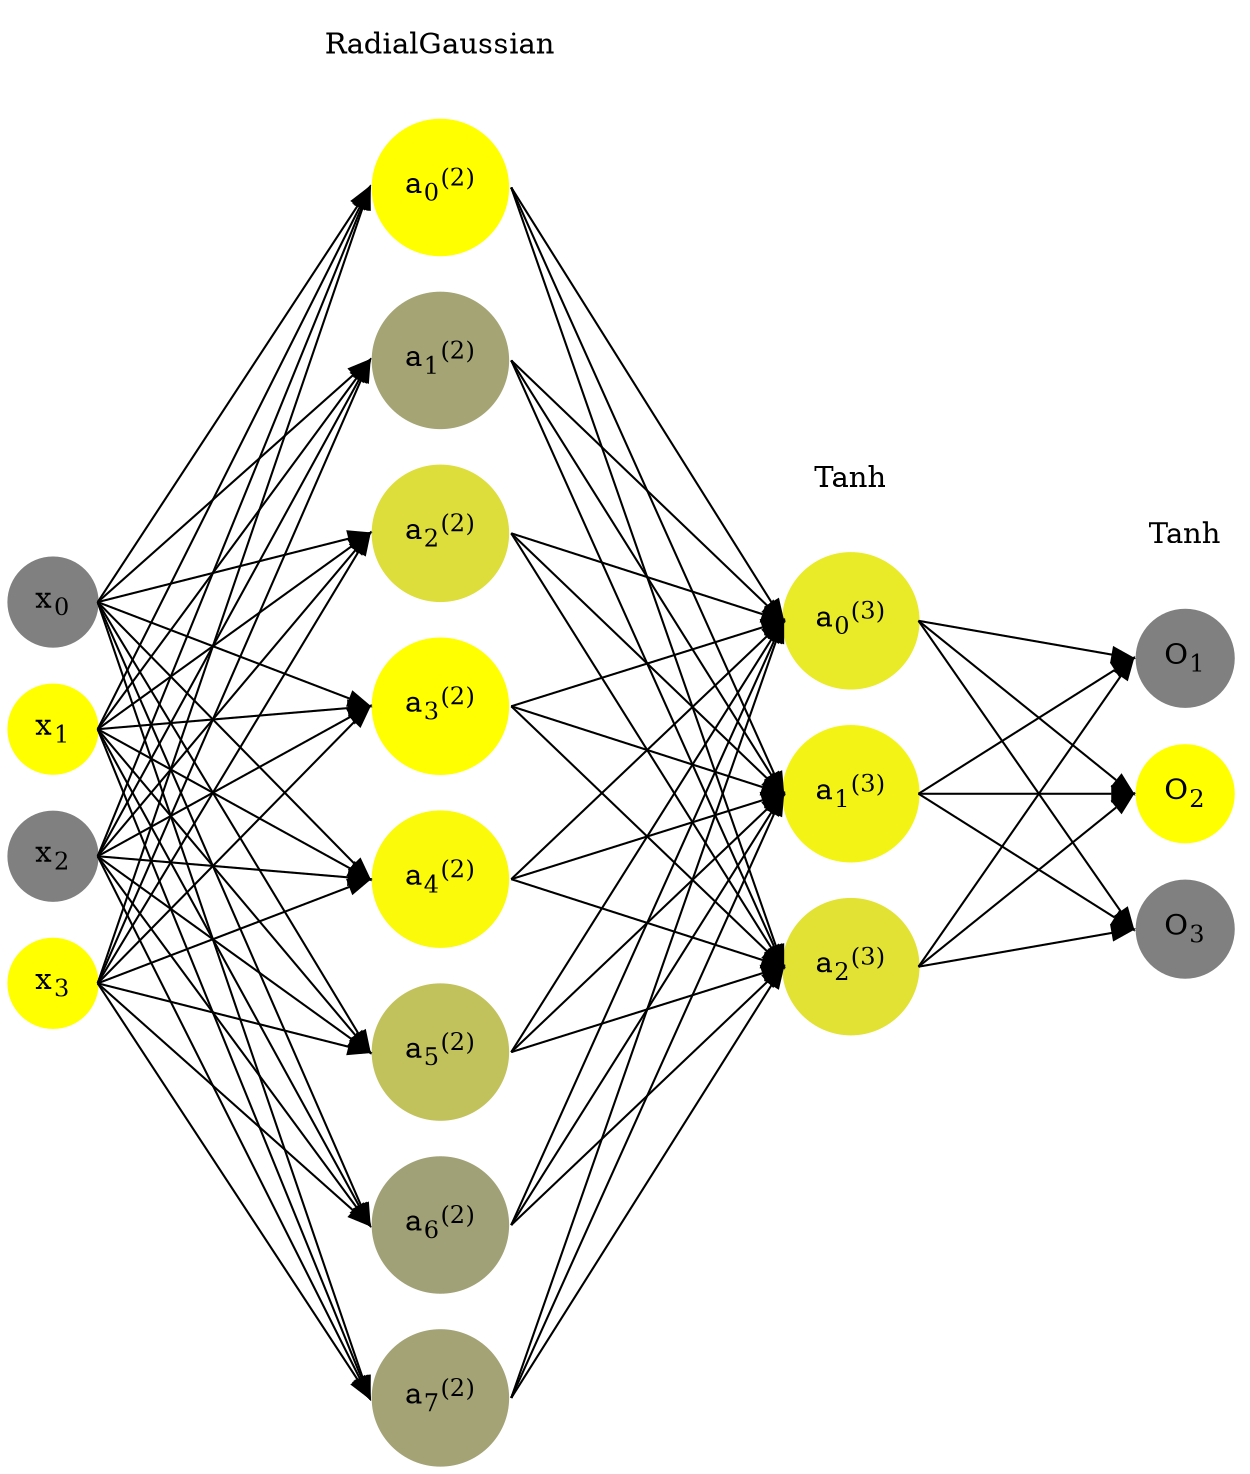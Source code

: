 digraph G {
	rankdir = LR;
	splines=false;
	edge[style=invis];
	ranksep= 1.4;
	{
	node [shape=circle, color="0.1667, 0.0, 0.5", style=filled, fillcolor="0.1667, 0.0, 0.5"];
	x0 [label=<x<sub>0</sub>>];
	}
	{
	node [shape=circle, color="0.1667, 1.0, 1.0", style=filled, fillcolor="0.1667, 1.0, 1.0"];
	x1 [label=<x<sub>1</sub>>];
	}
	{
	node [shape=circle, color="0.1667, 0.0, 0.5", style=filled, fillcolor="0.1667, 0.0, 0.5"];
	x2 [label=<x<sub>2</sub>>];
	}
	{
	node [shape=circle, color="0.1667, 1.0, 1.0", style=filled, fillcolor="0.1667, 1.0, 1.0"];
	x3 [label=<x<sub>3</sub>>];
	}
	{
	node [shape=circle, color="0.1667, 0.999995, 0.999998", style=filled, fillcolor="0.1667, 0.999995, 0.999998"];
	a02 [label=<a<sub>0</sub><sup>(2)</sup>>];
	}
	{
	node [shape=circle, color="0.1667, 0.284511, 0.642255", style=filled, fillcolor="0.1667, 0.284511, 0.642255"];
	a12 [label=<a<sub>1</sub><sup>(2)</sup>>];
	}
	{
	node [shape=circle, color="0.1667, 0.732645, 0.866323", style=filled, fillcolor="0.1667, 0.732645, 0.866323"];
	a22 [label=<a<sub>2</sub><sup>(2)</sup>>];
	}
	{
	node [shape=circle, color="0.1667, 0.992702, 0.996351", style=filled, fillcolor="0.1667, 0.992702, 0.996351"];
	a32 [label=<a<sub>3</sub><sup>(2)</sup>>];
	}
	{
	node [shape=circle, color="0.1667, 0.957146, 0.978573", style=filled, fillcolor="0.1667, 0.957146, 0.978573"];
	a42 [label=<a<sub>4</sub><sup>(2)</sup>>];
	}
	{
	node [shape=circle, color="0.1667, 0.517830, 0.758915", style=filled, fillcolor="0.1667, 0.517830, 0.758915"];
	a52 [label=<a<sub>5</sub><sup>(2)</sup>>];
	}
	{
	node [shape=circle, color="0.1667, 0.262591, 0.631295", style=filled, fillcolor="0.1667, 0.262591, 0.631295"];
	a62 [label=<a<sub>6</sub><sup>(2)</sup>>];
	}
	{
	node [shape=circle, color="0.1667, 0.275668, 0.637834", style=filled, fillcolor="0.1667, 0.275668, 0.637834"];
	a72 [label=<a<sub>7</sub><sup>(2)</sup>>];
	}
	{
	node [shape=circle, color="0.1667, 0.828244, 0.914122", style=filled, fillcolor="0.1667, 0.828244, 0.914122"];
	a03 [label=<a<sub>0</sub><sup>(3)</sup>>];
	}
	{
	node [shape=circle, color="0.1667, 0.906286, 0.953143", style=filled, fillcolor="0.1667, 0.906286, 0.953143"];
	a13 [label=<a<sub>1</sub><sup>(3)</sup>>];
	}
	{
	node [shape=circle, color="0.1667, 0.766952, 0.883476", style=filled, fillcolor="0.1667, 0.766952, 0.883476"];
	a23 [label=<a<sub>2</sub><sup>(3)</sup>>];
	}
	{
	node [shape=circle, color="0.1667, 0.0, 0.5", style=filled, fillcolor="0.1667, 0.0, 0.5"];
	O1 [label=<O<sub>1</sub>>];
	}
	{
	node [shape=circle, color="0.1667, 1.0, 1.0", style=filled, fillcolor="0.1667, 1.0, 1.0"];
	O2 [label=<O<sub>2</sub>>];
	}
	{
	node [shape=circle, color="0.1667, 0.0, 0.5", style=filled, fillcolor="0.1667, 0.0, 0.5"];
	O3 [label=<O<sub>3</sub>>];
	}
	{
	rank=same;
	x0->x1->x2->x3;
	}
	{
	rank=same;
	a02->a12->a22->a32->a42->a52->a62->a72;
	}
	{
	rank=same;
	a03->a13->a23;
	}
	{
	rank=same;
	O1->O2->O3;
	}
	l1 [shape=plaintext,label="RadialGaussian"];
	l1->a02;
	{rank=same; l1;a02};
	l2 [shape=plaintext,label="Tanh"];
	l2->a03;
	{rank=same; l2;a03};
	l3 [shape=plaintext,label="Tanh"];
	l3->O1;
	{rank=same; l3;O1};
edge[style=solid, tailport=e, headport=w];
	{x0;x1;x2;x3} -> {a02;a12;a22;a32;a42;a52;a62;a72};
	{a02;a12;a22;a32;a42;a52;a62;a72} -> {a03;a13;a23};
	{a03;a13;a23} -> {O1,O2,O3};
}